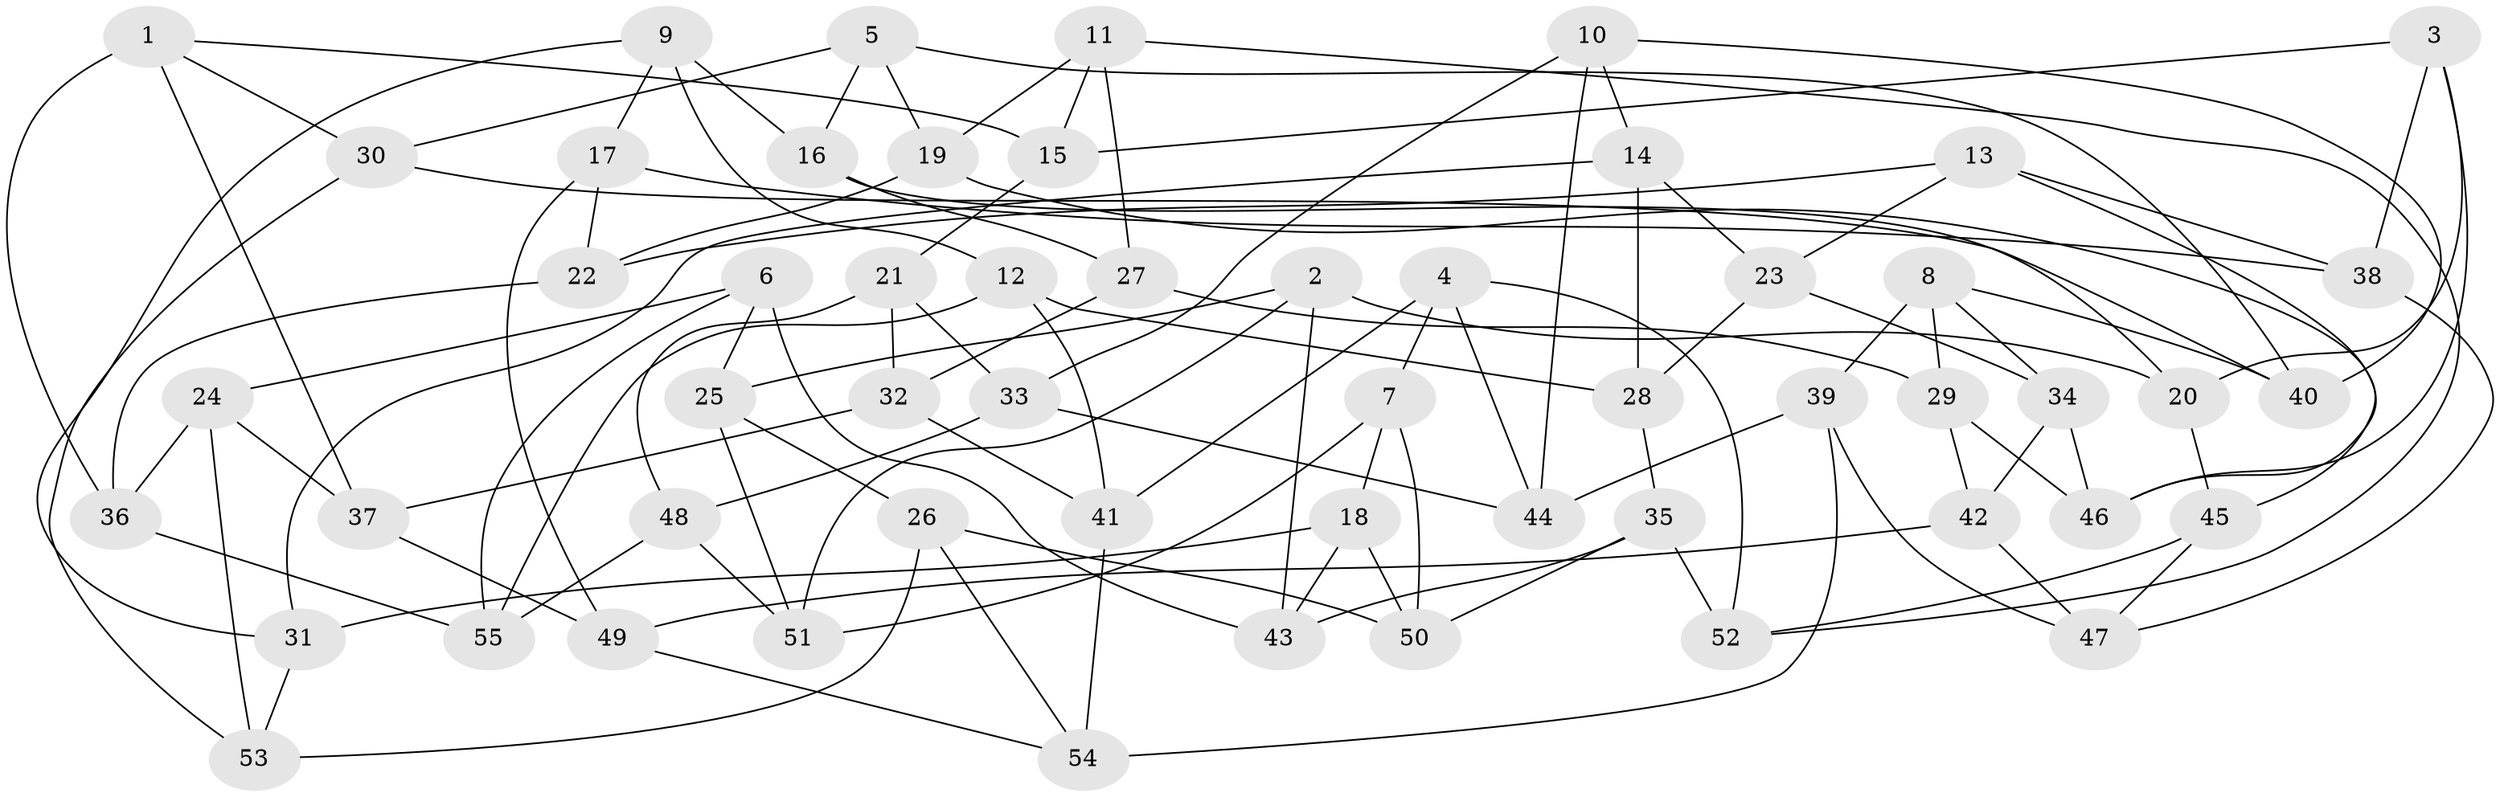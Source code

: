 // Generated by graph-tools (version 1.1) at 2025/38/03/09/25 02:38:18]
// undirected, 55 vertices, 110 edges
graph export_dot {
graph [start="1"]
  node [color=gray90,style=filled];
  1;
  2;
  3;
  4;
  5;
  6;
  7;
  8;
  9;
  10;
  11;
  12;
  13;
  14;
  15;
  16;
  17;
  18;
  19;
  20;
  21;
  22;
  23;
  24;
  25;
  26;
  27;
  28;
  29;
  30;
  31;
  32;
  33;
  34;
  35;
  36;
  37;
  38;
  39;
  40;
  41;
  42;
  43;
  44;
  45;
  46;
  47;
  48;
  49;
  50;
  51;
  52;
  53;
  54;
  55;
  1 -- 15;
  1 -- 37;
  1 -- 36;
  1 -- 30;
  2 -- 20;
  2 -- 51;
  2 -- 43;
  2 -- 25;
  3 -- 46;
  3 -- 20;
  3 -- 38;
  3 -- 15;
  4 -- 7;
  4 -- 41;
  4 -- 52;
  4 -- 44;
  5 -- 16;
  5 -- 19;
  5 -- 40;
  5 -- 30;
  6 -- 55;
  6 -- 24;
  6 -- 25;
  6 -- 43;
  7 -- 51;
  7 -- 50;
  7 -- 18;
  8 -- 40;
  8 -- 39;
  8 -- 29;
  8 -- 34;
  9 -- 31;
  9 -- 12;
  9 -- 16;
  9 -- 17;
  10 -- 44;
  10 -- 14;
  10 -- 33;
  10 -- 40;
  11 -- 27;
  11 -- 52;
  11 -- 19;
  11 -- 15;
  12 -- 55;
  12 -- 28;
  12 -- 41;
  13 -- 46;
  13 -- 23;
  13 -- 38;
  13 -- 22;
  14 -- 23;
  14 -- 28;
  14 -- 31;
  15 -- 21;
  16 -- 27;
  16 -- 20;
  17 -- 22;
  17 -- 49;
  17 -- 38;
  18 -- 50;
  18 -- 31;
  18 -- 43;
  19 -- 45;
  19 -- 22;
  20 -- 45;
  21 -- 33;
  21 -- 48;
  21 -- 32;
  22 -- 36;
  23 -- 28;
  23 -- 34;
  24 -- 53;
  24 -- 37;
  24 -- 36;
  25 -- 51;
  25 -- 26;
  26 -- 54;
  26 -- 53;
  26 -- 50;
  27 -- 29;
  27 -- 32;
  28 -- 35;
  29 -- 42;
  29 -- 46;
  30 -- 40;
  30 -- 53;
  31 -- 53;
  32 -- 37;
  32 -- 41;
  33 -- 44;
  33 -- 48;
  34 -- 46;
  34 -- 42;
  35 -- 50;
  35 -- 52;
  35 -- 43;
  36 -- 55;
  37 -- 49;
  38 -- 47;
  39 -- 54;
  39 -- 44;
  39 -- 47;
  41 -- 54;
  42 -- 47;
  42 -- 49;
  45 -- 52;
  45 -- 47;
  48 -- 51;
  48 -- 55;
  49 -- 54;
}

